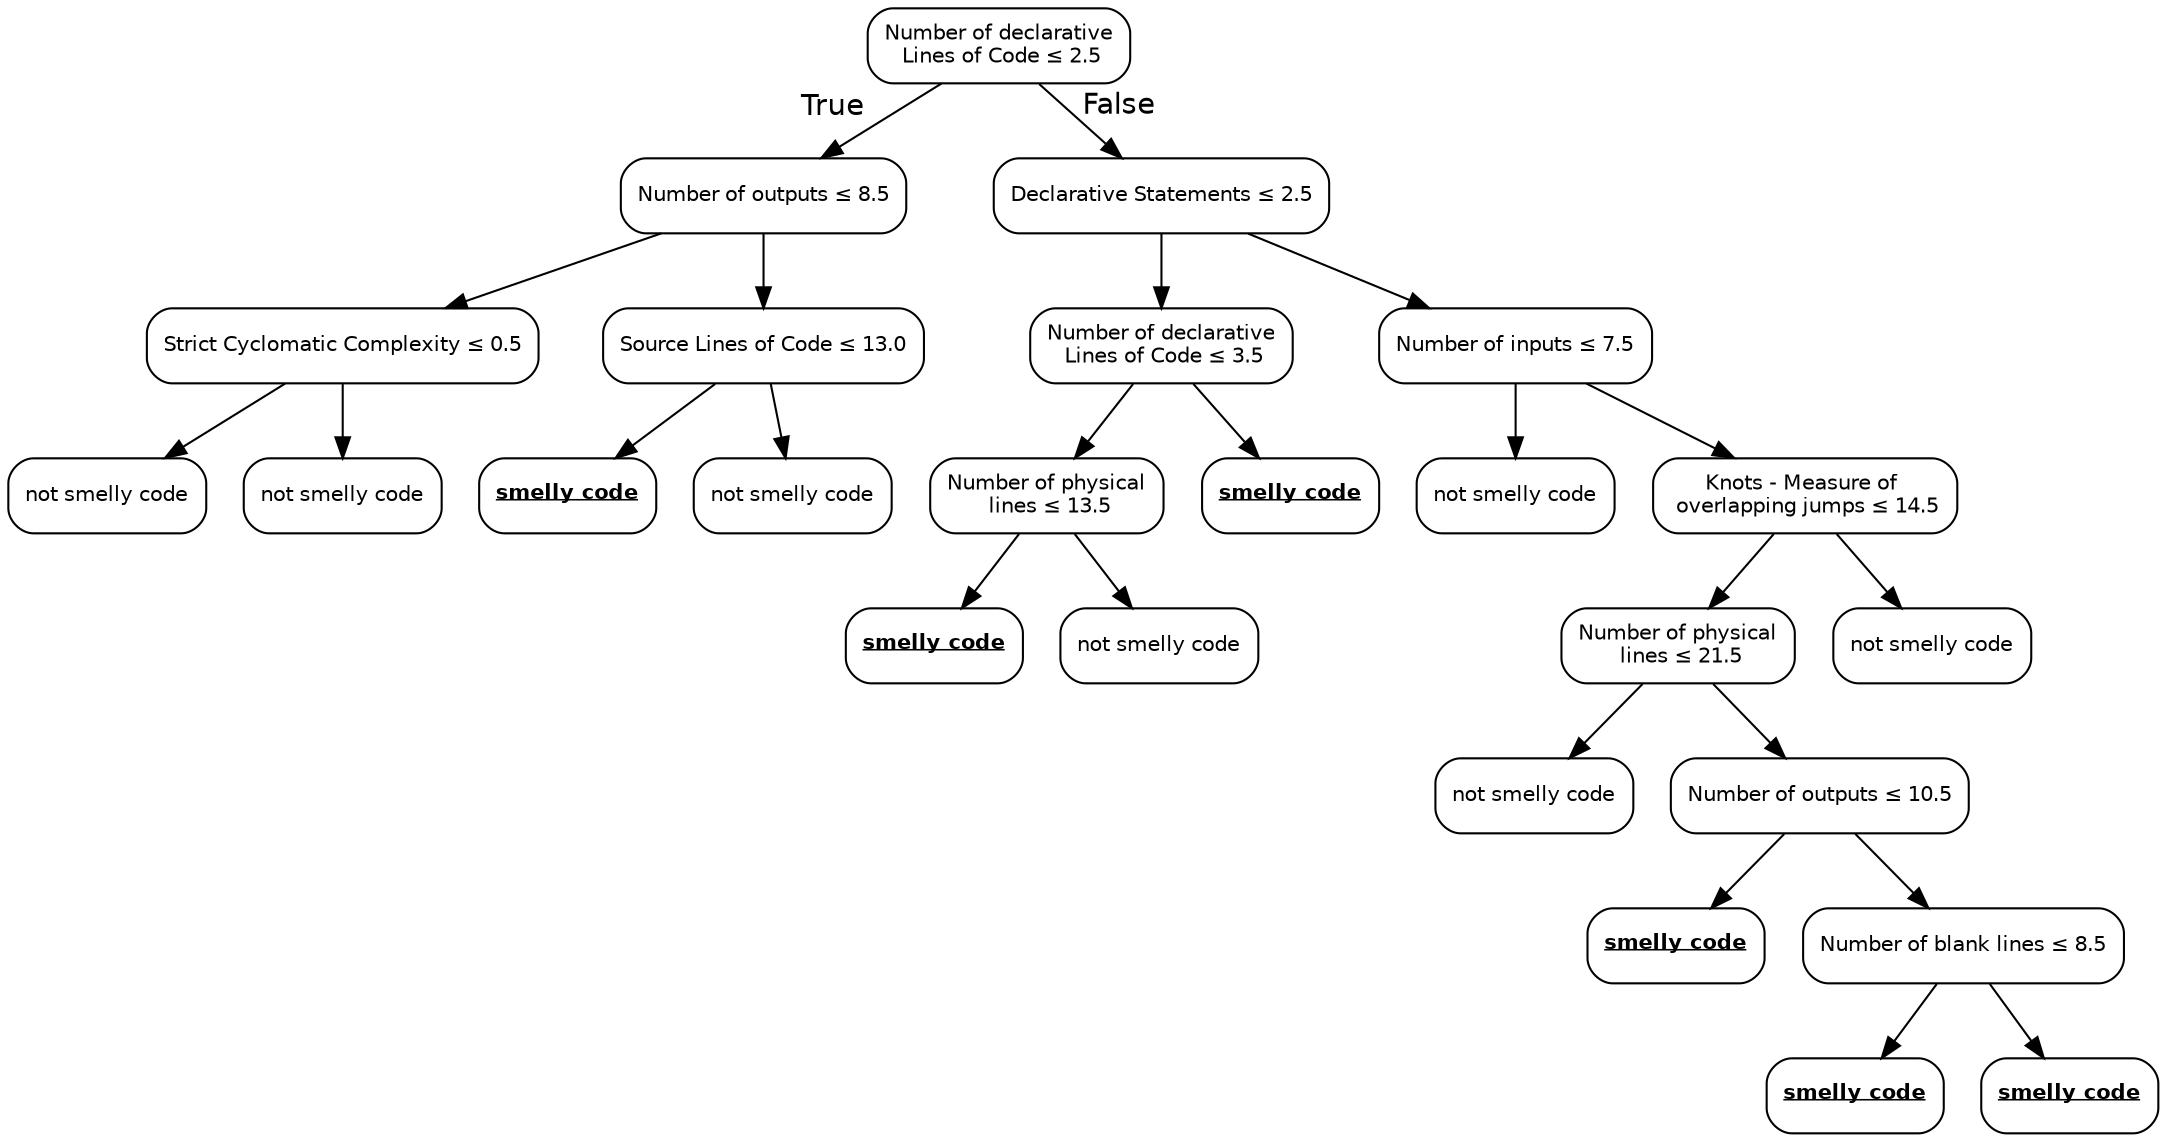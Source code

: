 digraph Tree {
node [color="black", fontname=helvetica, shape=box, style="rounded", width=0.5, fontsize=10];
edge [fontname=helvetica];
0 [label=<Number of declarative<br/> Lines of Code &le; 2.5>];
1 [label=<Number of outputs &le; 8.5>];
0 -> 1  [headlabel="True", labelangle=45, labeldistance="2.5"];
13 [label=<Strict Cyclomatic Complexity &le; 0.5>];
1 -> 13;
19 [label=<not smelly code>];
13 -> 19;
20 [label=<not smelly code>];
13 -> 20;
14 [label=<Source Lines of Code &le; 13.0>];
1 -> 14;
15 [label=<<u><b>smelly code</b></u>>];
14 -> 15;
16 [label=<not smelly code>];
14 -> 16;
2 [label=<Declarative Statements &le; 2.5>];
0 -> 2  [headlabel="False", labelangle="-45", labeldistance="2.5"];
3 [label=<Number of declarative<br/> Lines of Code &le; 3.5>];
2 -> 3;
7 [label=<Number of physical<br/> lines &le; 13.5>];
3 -> 7;
9 [label=<<u><b>smelly code</b></u>>];
7 -> 9;
10 [label=<not smelly code>];
7 -> 10;
8 [label=<<u><b>smelly code</b></u>>];
3 -> 8;
4 [label=<Number of inputs &le; 7.5>];
2 -> 4;
5 [label=<not smelly code>];
4 -> 5;
6 [label=<Knots - Measure of <br/> overlapping jumps &le; 14.5>];
4 -> 6;
11 [label=<Number of physical<br/> lines &le; 21.5>];
6 -> 11;
17 [label=<not smelly code>];
11 -> 17;
18 [label=<Number of outputs &le; 10.5>];
11 -> 18;
21 [label=<<u><b>smelly code</b></u>>];
18 -> 21;
22 [label=<Number of blank lines &le; 8.5>];
18 -> 22;
23 [label=<<u><b>smelly code</b></u>>];
22 -> 23;
24 [label=<<u><b>smelly code</b></u>>];
22 -> 24;
12 [label=<not smelly code>];
6 -> 12;
}
